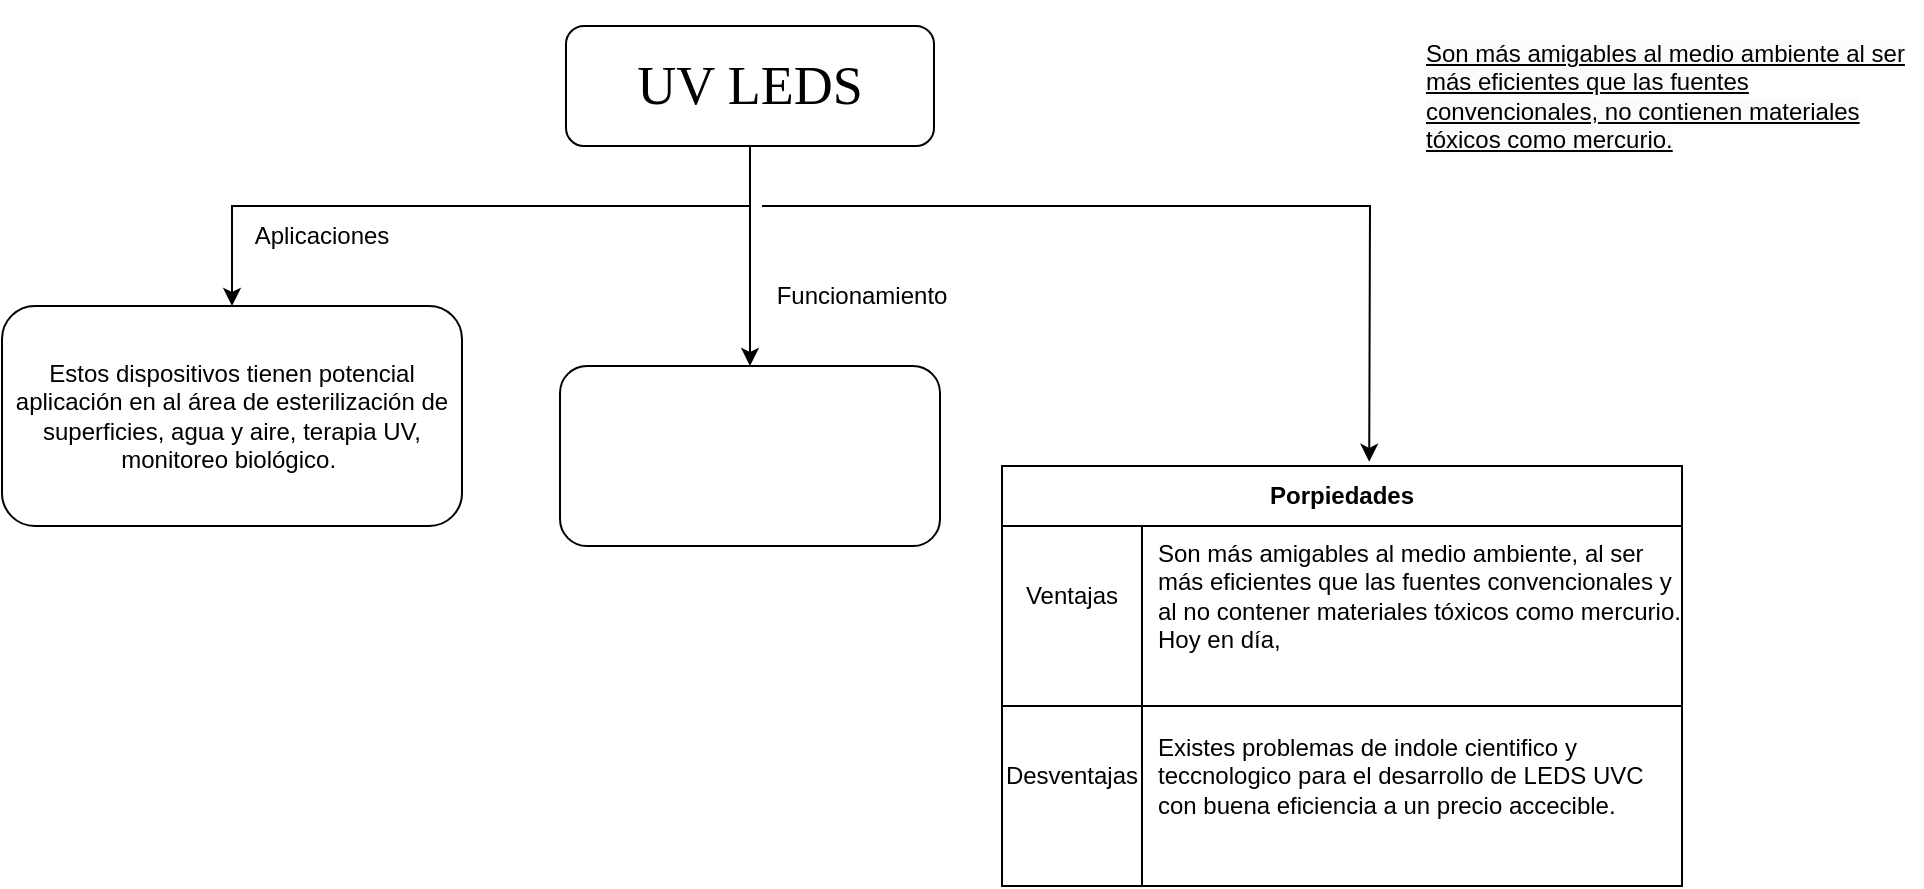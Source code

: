 <mxfile version="24.6.4" type="github">
  <diagram id="C5RBs43oDa-KdzZeNtuy" name="Page-1">
    <mxGraphModel dx="1002" dy="1704" grid="1" gridSize="10" guides="1" tooltips="1" connect="1" arrows="1" fold="1" page="1" pageScale="1" pageWidth="827" pageHeight="1169" math="0" shadow="0">
      <root>
        <mxCell id="WIyWlLk6GJQsqaUBKTNV-0" />
        <mxCell id="WIyWlLk6GJQsqaUBKTNV-1" parent="WIyWlLk6GJQsqaUBKTNV-0" />
        <mxCell id="D7W6FBou2w7uD_IczJEW-3" value="&lt;p class=&quot;MsoNormal&quot; align=&quot;center&quot; style=&quot;font-size: 27px;&quot;&gt;&lt;font face=&quot;Times New Roman, serif&quot; style=&quot;font-size: 27px;&quot;&gt;&lt;span style=&quot;font-size: 27px;&quot;&gt;UV LEDS&lt;/span&gt;&lt;/font&gt;&lt;/p&gt;" style="rounded=1;whiteSpace=wrap;html=1;strokeWidth=1;fontSize=27;" parent="WIyWlLk6GJQsqaUBKTNV-1" vertex="1">
          <mxGeometry x="322" y="-1080" width="184" height="60" as="geometry" />
        </mxCell>
        <mxCell id="D7W6FBou2w7uD_IczJEW-4" value="&lt;div&gt;Estos dispositivos tienen potencial aplicación en al área de esterilización de superficies, agua y aire, terapia UV, monitoreo biológico.&amp;nbsp;&lt;/div&gt;" style="rounded=1;whiteSpace=wrap;html=1;" parent="WIyWlLk6GJQsqaUBKTNV-1" vertex="1">
          <mxGeometry x="40" y="-940" width="230" height="110" as="geometry" />
        </mxCell>
        <mxCell id="1iXGeKjqvhcIx05kEj_B-0" value="" style="endArrow=classic;html=1;rounded=0;exitX=0.5;exitY=1;exitDx=0;exitDy=0;entryX=0.5;entryY=0;entryDx=0;entryDy=0;" edge="1" parent="WIyWlLk6GJQsqaUBKTNV-1" source="D7W6FBou2w7uD_IczJEW-3" target="D7W6FBou2w7uD_IczJEW-4">
          <mxGeometry width="50" height="50" relative="1" as="geometry">
            <mxPoint x="390" y="-870" as="sourcePoint" />
            <mxPoint x="440" y="-920" as="targetPoint" />
            <Array as="points">
              <mxPoint x="414" y="-990" />
              <mxPoint x="155" y="-990" />
            </Array>
          </mxGeometry>
        </mxCell>
        <mxCell id="1iXGeKjqvhcIx05kEj_B-1" value="Aplicaciones" style="text;html=1;align=center;verticalAlign=middle;whiteSpace=wrap;rounded=0;" vertex="1" parent="WIyWlLk6GJQsqaUBKTNV-1">
          <mxGeometry x="170" y="-990" width="60" height="30" as="geometry" />
        </mxCell>
        <mxCell id="1iXGeKjqvhcIx05kEj_B-10" value="" style="endArrow=classic;html=1;rounded=0;" edge="1" parent="WIyWlLk6GJQsqaUBKTNV-1" source="D7W6FBou2w7uD_IczJEW-3">
          <mxGeometry width="50" height="50" relative="1" as="geometry">
            <mxPoint x="360" y="-820" as="sourcePoint" />
            <mxPoint x="414" y="-910" as="targetPoint" />
          </mxGeometry>
        </mxCell>
        <mxCell id="1iXGeKjqvhcIx05kEj_B-12" value="Funcionamiento" style="text;html=1;align=center;verticalAlign=middle;whiteSpace=wrap;rounded=0;" vertex="1" parent="WIyWlLk6GJQsqaUBKTNV-1">
          <mxGeometry x="440" y="-960" width="60" height="30" as="geometry" />
        </mxCell>
        <mxCell id="1iXGeKjqvhcIx05kEj_B-14" value="" style="rounded=1;whiteSpace=wrap;html=1;" vertex="1" parent="WIyWlLk6GJQsqaUBKTNV-1">
          <mxGeometry x="319" y="-910" width="190" height="90" as="geometry" />
        </mxCell>
        <mxCell id="1iXGeKjqvhcIx05kEj_B-16" value="Porpiedades" style="shape=table;startSize=30;container=1;collapsible=1;childLayout=tableLayout;fixedRows=1;rowLines=0;fontStyle=1;align=center;resizeLast=1;html=1;whiteSpace=wrap;" vertex="1" parent="WIyWlLk6GJQsqaUBKTNV-1">
          <mxGeometry x="540" y="-860" width="340" height="210" as="geometry" />
        </mxCell>
        <mxCell id="1iXGeKjqvhcIx05kEj_B-17" value="" style="shape=tableRow;horizontal=0;startSize=0;swimlaneHead=0;swimlaneBody=0;fillColor=none;collapsible=0;dropTarget=0;points=[[0,0.5],[1,0.5]];portConstraint=eastwest;top=0;left=0;right=0;bottom=0;html=1;" vertex="1" parent="1iXGeKjqvhcIx05kEj_B-16">
          <mxGeometry y="30" width="340" height="70" as="geometry" />
        </mxCell>
        <mxCell id="1iXGeKjqvhcIx05kEj_B-18" value="" style="shape=partialRectangle;connectable=0;fillColor=none;top=0;left=0;bottom=0;right=0;fontStyle=1;overflow=hidden;html=1;whiteSpace=wrap;" vertex="1" parent="1iXGeKjqvhcIx05kEj_B-17">
          <mxGeometry width="70" height="70" as="geometry">
            <mxRectangle width="70" height="70" as="alternateBounds" />
          </mxGeometry>
        </mxCell>
        <mxCell id="1iXGeKjqvhcIx05kEj_B-19" value="" style="shape=partialRectangle;connectable=0;fillColor=none;top=0;left=0;bottom=0;right=0;align=left;spacingLeft=6;fontStyle=5;overflow=hidden;html=1;whiteSpace=wrap;" vertex="1" parent="1iXGeKjqvhcIx05kEj_B-17">
          <mxGeometry x="70" width="270" height="70" as="geometry">
            <mxRectangle width="270" height="70" as="alternateBounds" />
          </mxGeometry>
        </mxCell>
        <mxCell id="1iXGeKjqvhcIx05kEj_B-20" value="" style="shape=tableRow;horizontal=0;startSize=0;swimlaneHead=0;swimlaneBody=0;fillColor=none;collapsible=0;dropTarget=0;points=[[0,0.5],[1,0.5]];portConstraint=eastwest;top=0;left=0;right=0;bottom=1;html=1;" vertex="1" parent="1iXGeKjqvhcIx05kEj_B-16">
          <mxGeometry y="100" width="340" height="20" as="geometry" />
        </mxCell>
        <mxCell id="1iXGeKjqvhcIx05kEj_B-21" value="" style="shape=partialRectangle;connectable=0;fillColor=none;top=0;left=0;bottom=0;right=0;fontStyle=1;overflow=hidden;html=1;whiteSpace=wrap;" vertex="1" parent="1iXGeKjqvhcIx05kEj_B-20">
          <mxGeometry width="70" height="20" as="geometry">
            <mxRectangle width="70" height="20" as="alternateBounds" />
          </mxGeometry>
        </mxCell>
        <mxCell id="1iXGeKjqvhcIx05kEj_B-22" value="" style="shape=partialRectangle;connectable=0;fillColor=none;top=0;left=0;bottom=0;right=0;align=left;spacingLeft=6;fontStyle=5;overflow=hidden;html=1;whiteSpace=wrap;" vertex="1" parent="1iXGeKjqvhcIx05kEj_B-20">
          <mxGeometry x="70" width="270" height="20" as="geometry">
            <mxRectangle width="270" height="20" as="alternateBounds" />
          </mxGeometry>
        </mxCell>
        <mxCell id="1iXGeKjqvhcIx05kEj_B-23" value="" style="shape=tableRow;horizontal=0;startSize=0;swimlaneHead=0;swimlaneBody=0;fillColor=none;collapsible=0;dropTarget=0;points=[[0,0.5],[1,0.5]];portConstraint=eastwest;top=0;left=0;right=0;bottom=0;html=1;" vertex="1" parent="1iXGeKjqvhcIx05kEj_B-16">
          <mxGeometry y="120" width="340" height="70" as="geometry" />
        </mxCell>
        <mxCell id="1iXGeKjqvhcIx05kEj_B-24" value="Desventajas" style="shape=partialRectangle;connectable=0;fillColor=none;top=0;left=0;bottom=0;right=0;editable=1;overflow=hidden;html=1;whiteSpace=wrap;" vertex="1" parent="1iXGeKjqvhcIx05kEj_B-23">
          <mxGeometry width="70" height="70" as="geometry">
            <mxRectangle width="70" height="70" as="alternateBounds" />
          </mxGeometry>
        </mxCell>
        <mxCell id="1iXGeKjqvhcIx05kEj_B-25" value="Existes problemas de indole cientifico y teccnologico para el desarrollo de LEDS UVC con buena eficiencia a un precio accecible." style="shape=partialRectangle;connectable=0;fillColor=none;top=0;left=0;bottom=0;right=0;align=left;spacingLeft=6;overflow=hidden;html=1;whiteSpace=wrap;" vertex="1" parent="1iXGeKjqvhcIx05kEj_B-23">
          <mxGeometry x="70" width="270" height="70" as="geometry">
            <mxRectangle width="270" height="70" as="alternateBounds" />
          </mxGeometry>
        </mxCell>
        <mxCell id="1iXGeKjqvhcIx05kEj_B-26" value="" style="shape=tableRow;horizontal=0;startSize=0;swimlaneHead=0;swimlaneBody=0;fillColor=none;collapsible=0;dropTarget=0;points=[[0,0.5],[1,0.5]];portConstraint=eastwest;top=0;left=0;right=0;bottom=0;html=1;" vertex="1" parent="1iXGeKjqvhcIx05kEj_B-16">
          <mxGeometry y="190" width="340" height="20" as="geometry" />
        </mxCell>
        <mxCell id="1iXGeKjqvhcIx05kEj_B-27" value="" style="shape=partialRectangle;connectable=0;fillColor=none;top=0;left=0;bottom=0;right=0;editable=1;overflow=hidden;html=1;whiteSpace=wrap;" vertex="1" parent="1iXGeKjqvhcIx05kEj_B-26">
          <mxGeometry width="70" height="20" as="geometry">
            <mxRectangle width="70" height="20" as="alternateBounds" />
          </mxGeometry>
        </mxCell>
        <mxCell id="1iXGeKjqvhcIx05kEj_B-28" value="" style="shape=partialRectangle;connectable=0;fillColor=none;top=0;left=0;bottom=0;right=0;align=left;spacingLeft=6;overflow=hidden;html=1;whiteSpace=wrap;" vertex="1" parent="1iXGeKjqvhcIx05kEj_B-26">
          <mxGeometry x="70" width="270" height="20" as="geometry">
            <mxRectangle width="270" height="20" as="alternateBounds" />
          </mxGeometry>
        </mxCell>
        <mxCell id="1iXGeKjqvhcIx05kEj_B-29" value="" style="endArrow=classic;html=1;rounded=0;entryX=0.54;entryY=-0.01;entryDx=0;entryDy=0;entryPerimeter=0;" edge="1" parent="WIyWlLk6GJQsqaUBKTNV-1" target="1iXGeKjqvhcIx05kEj_B-16">
          <mxGeometry width="50" height="50" relative="1" as="geometry">
            <mxPoint x="420" y="-990" as="sourcePoint" />
            <mxPoint x="490" y="-870" as="targetPoint" />
            <Array as="points">
              <mxPoint x="724" y="-990" />
            </Array>
          </mxGeometry>
        </mxCell>
        <mxCell id="1iXGeKjqvhcIx05kEj_B-30" value="&lt;span style=&quot;color: rgb(0, 0, 0); font-family: Helvetica; font-size: 12px; font-style: normal; font-variant-ligatures: normal; font-variant-caps: normal; font-weight: 400; letter-spacing: normal; orphans: 2; text-align: left; text-indent: 0px; text-transform: none; widows: 2; word-spacing: 0px; -webkit-text-stroke-width: 0px; white-space: normal; background-color: rgb(251, 251, 251); text-decoration: underline; display: inline !important; float: none;&quot;&gt;Son más amigables al medio ambiente al ser más eficientes que las fuentes convencionales, no contienen materiales tóxicos como mercurio.&lt;/span&gt;" style="text;whiteSpace=wrap;html=1;" vertex="1" parent="WIyWlLk6GJQsqaUBKTNV-1">
          <mxGeometry x="750" y="-1080" width="250" height="40" as="geometry" />
        </mxCell>
        <mxCell id="1iXGeKjqvhcIx05kEj_B-31" value="" style="shape=tableRow;horizontal=0;startSize=0;swimlaneHead=0;swimlaneBody=0;fillColor=none;collapsible=0;dropTarget=0;points=[[0,0.5],[1,0.5]];portConstraint=eastwest;top=0;left=0;right=0;bottom=0;html=1;" vertex="1" parent="WIyWlLk6GJQsqaUBKTNV-1">
          <mxGeometry x="540" y="-810" width="340" height="70" as="geometry" />
        </mxCell>
        <mxCell id="1iXGeKjqvhcIx05kEj_B-33" value="Son más amigables al medio ambiente, al ser más eficientes que las fuentes convencionales y al no contener materiales tóxicos como mercurio. Hoy en día,&amp;nbsp; &amp;nbsp; &amp;nbsp;" style="shape=partialRectangle;connectable=0;fillColor=none;top=0;left=0;bottom=0;right=0;align=left;spacingLeft=6;overflow=hidden;html=1;whiteSpace=wrap;" vertex="1" parent="WIyWlLk6GJQsqaUBKTNV-1">
          <mxGeometry x="610" y="-830" width="270" height="70" as="geometry">
            <mxRectangle width="270" height="70" as="alternateBounds" />
          </mxGeometry>
        </mxCell>
        <mxCell id="1iXGeKjqvhcIx05kEj_B-32" value="Ventajas" style="shape=partialRectangle;connectable=0;fillColor=none;top=0;left=0;bottom=0;right=0;editable=1;overflow=hidden;html=1;whiteSpace=wrap;" vertex="1" parent="WIyWlLk6GJQsqaUBKTNV-1">
          <mxGeometry x="540" y="-830" width="70" height="70" as="geometry">
            <mxRectangle width="70" height="70" as="alternateBounds" />
          </mxGeometry>
        </mxCell>
      </root>
    </mxGraphModel>
  </diagram>
</mxfile>
